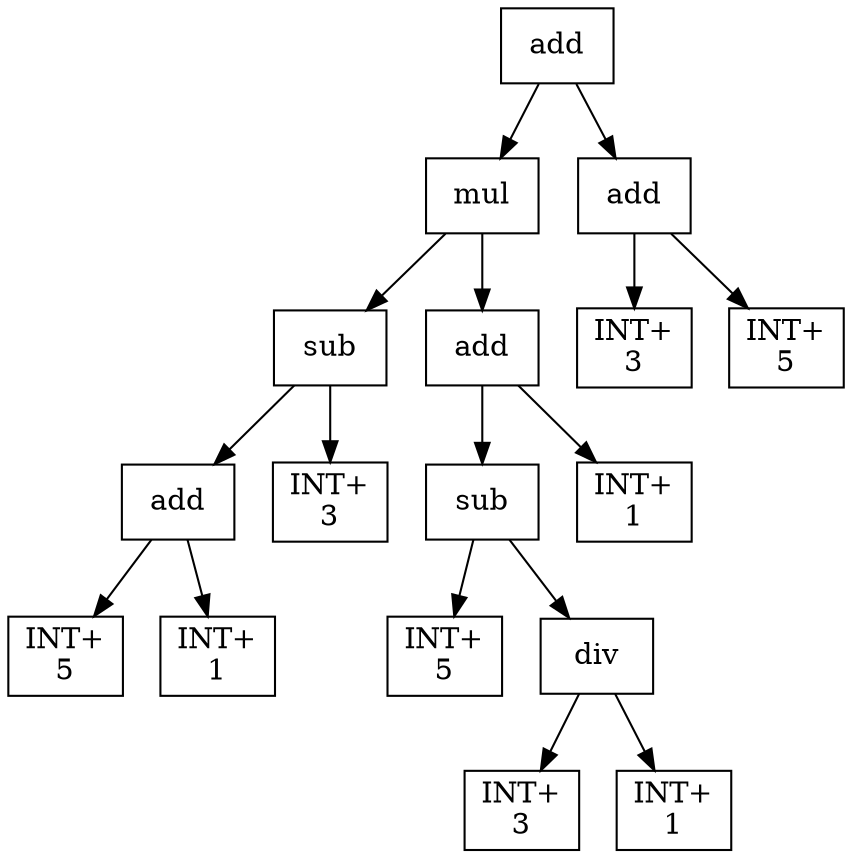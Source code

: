 digraph expr {
  node [shape=box];
  n1 [label="add"];
  n2 [label="mul"];
  n3 [label="sub"];
  n4 [label="add"];
  n5 [label="INT+\n5"];
  n6 [label="INT+\n1"];
  n4 -> n5;
  n4 -> n6;
  n7 [label="INT+\n3"];
  n3 -> n4;
  n3 -> n7;
  n8 [label="add"];
  n9 [label="sub"];
  n10 [label="INT+\n5"];
  n11 [label="div"];
  n12 [label="INT+\n3"];
  n13 [label="INT+\n1"];
  n11 -> n12;
  n11 -> n13;
  n9 -> n10;
  n9 -> n11;
  n14 [label="INT+\n1"];
  n8 -> n9;
  n8 -> n14;
  n2 -> n3;
  n2 -> n8;
  n15 [label="add"];
  n16 [label="INT+\n3"];
  n17 [label="INT+\n5"];
  n15 -> n16;
  n15 -> n17;
  n1 -> n2;
  n1 -> n15;
}